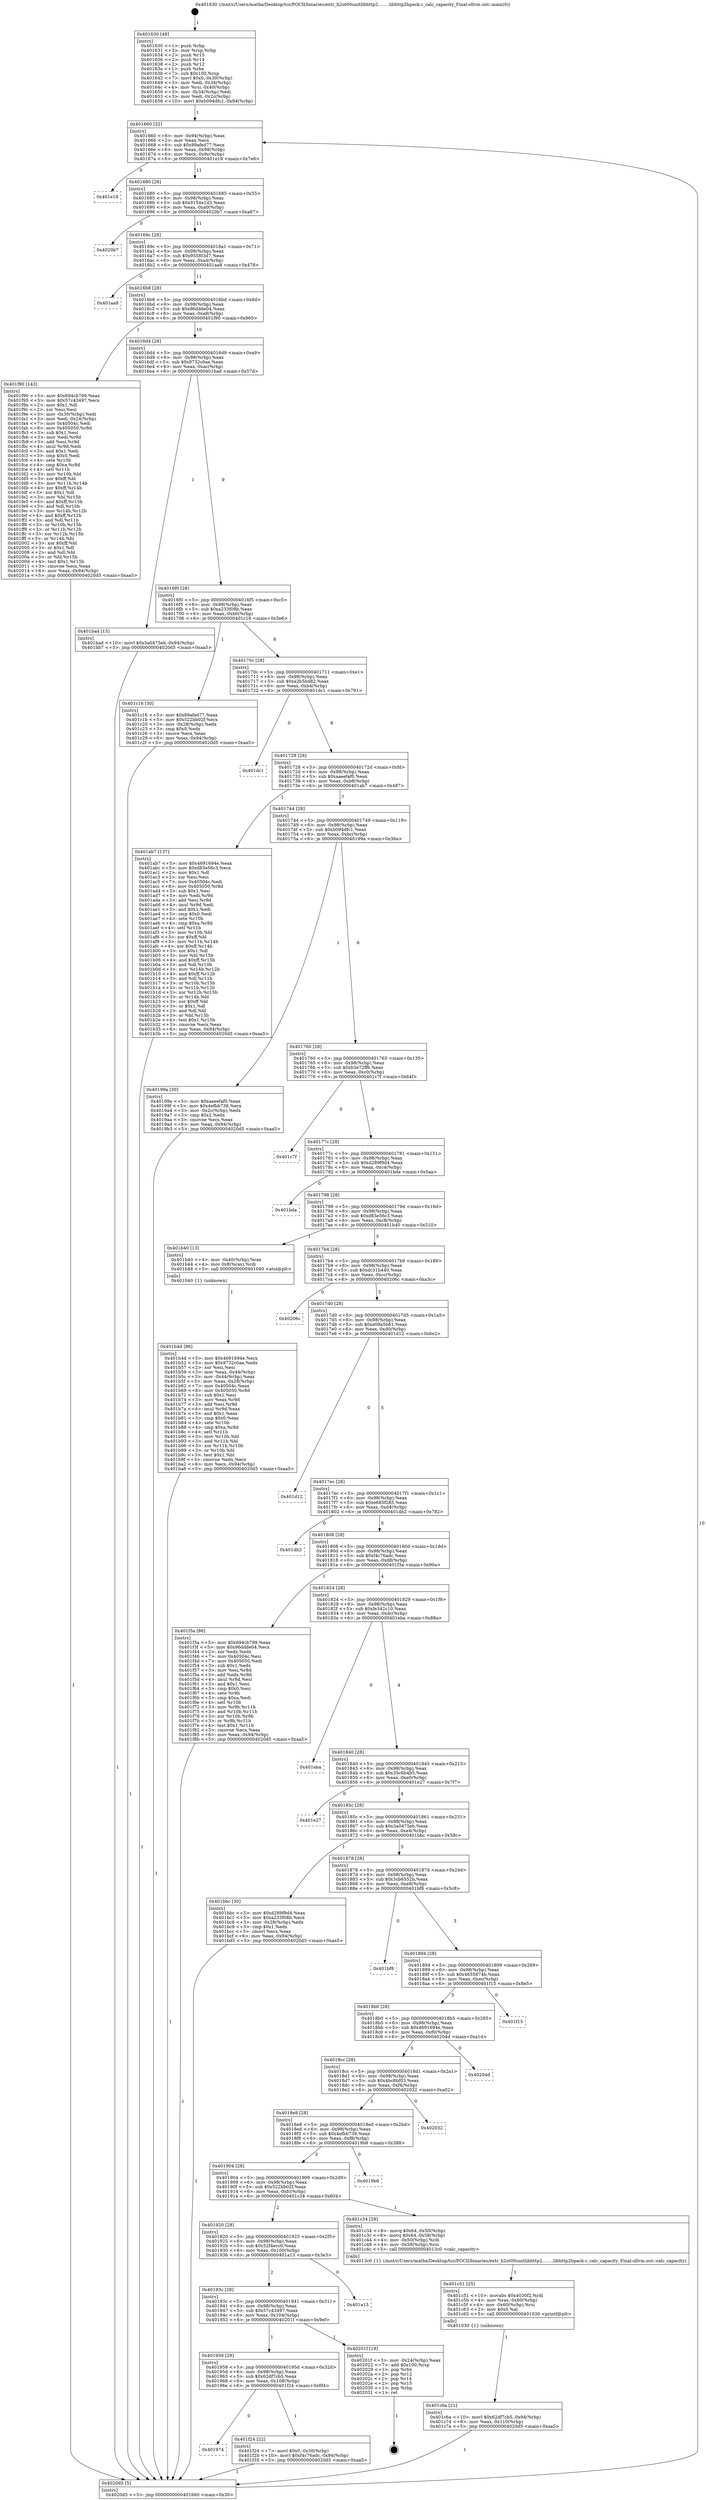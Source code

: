 digraph "0x401630" {
  label = "0x401630 (/mnt/c/Users/mathe/Desktop/tcc/POCII/binaries/extr_h2ot00unitlibhttp2........libhttp2hpack.c_calc_capacity_Final-ollvm.out::main(0))"
  labelloc = "t"
  node[shape=record]

  Entry [label="",width=0.3,height=0.3,shape=circle,fillcolor=black,style=filled]
  "0x401660" [label="{
     0x401660 [32]\l
     | [instrs]\l
     &nbsp;&nbsp;0x401660 \<+6\>: mov -0x94(%rbp),%eax\l
     &nbsp;&nbsp;0x401666 \<+2\>: mov %eax,%ecx\l
     &nbsp;&nbsp;0x401668 \<+6\>: sub $0x89afed77,%ecx\l
     &nbsp;&nbsp;0x40166e \<+6\>: mov %eax,-0x98(%rbp)\l
     &nbsp;&nbsp;0x401674 \<+6\>: mov %ecx,-0x9c(%rbp)\l
     &nbsp;&nbsp;0x40167a \<+6\>: je 0000000000401e18 \<main+0x7e8\>\l
  }"]
  "0x401e18" [label="{
     0x401e18\l
  }", style=dashed]
  "0x401680" [label="{
     0x401680 [28]\l
     | [instrs]\l
     &nbsp;&nbsp;0x401680 \<+5\>: jmp 0000000000401685 \<main+0x55\>\l
     &nbsp;&nbsp;0x401685 \<+6\>: mov -0x98(%rbp),%eax\l
     &nbsp;&nbsp;0x40168b \<+5\>: sub $0x9154e1d3,%eax\l
     &nbsp;&nbsp;0x401690 \<+6\>: mov %eax,-0xa0(%rbp)\l
     &nbsp;&nbsp;0x401696 \<+6\>: je 00000000004020b7 \<main+0xa87\>\l
  }"]
  Exit [label="",width=0.3,height=0.3,shape=circle,fillcolor=black,style=filled,peripheries=2]
  "0x4020b7" [label="{
     0x4020b7\l
  }", style=dashed]
  "0x40169c" [label="{
     0x40169c [28]\l
     | [instrs]\l
     &nbsp;&nbsp;0x40169c \<+5\>: jmp 00000000004016a1 \<main+0x71\>\l
     &nbsp;&nbsp;0x4016a1 \<+6\>: mov -0x98(%rbp),%eax\l
     &nbsp;&nbsp;0x4016a7 \<+5\>: sub $0x955f03d7,%eax\l
     &nbsp;&nbsp;0x4016ac \<+6\>: mov %eax,-0xa4(%rbp)\l
     &nbsp;&nbsp;0x4016b2 \<+6\>: je 0000000000401aa8 \<main+0x478\>\l
  }"]
  "0x401974" [label="{
     0x401974\l
  }", style=dashed]
  "0x401aa8" [label="{
     0x401aa8\l
  }", style=dashed]
  "0x4016b8" [label="{
     0x4016b8 [28]\l
     | [instrs]\l
     &nbsp;&nbsp;0x4016b8 \<+5\>: jmp 00000000004016bd \<main+0x8d\>\l
     &nbsp;&nbsp;0x4016bd \<+6\>: mov -0x98(%rbp),%eax\l
     &nbsp;&nbsp;0x4016c3 \<+5\>: sub $0x96ddde04,%eax\l
     &nbsp;&nbsp;0x4016c8 \<+6\>: mov %eax,-0xa8(%rbp)\l
     &nbsp;&nbsp;0x4016ce \<+6\>: je 0000000000401f90 \<main+0x960\>\l
  }"]
  "0x401f24" [label="{
     0x401f24 [22]\l
     | [instrs]\l
     &nbsp;&nbsp;0x401f24 \<+7\>: movl $0x0,-0x30(%rbp)\l
     &nbsp;&nbsp;0x401f2b \<+10\>: movl $0xf4c76adc,-0x94(%rbp)\l
     &nbsp;&nbsp;0x401f35 \<+5\>: jmp 00000000004020d5 \<main+0xaa5\>\l
  }"]
  "0x401f90" [label="{
     0x401f90 [143]\l
     | [instrs]\l
     &nbsp;&nbsp;0x401f90 \<+5\>: mov $0x694cb799,%eax\l
     &nbsp;&nbsp;0x401f95 \<+5\>: mov $0x57c43497,%ecx\l
     &nbsp;&nbsp;0x401f9a \<+2\>: mov $0x1,%dl\l
     &nbsp;&nbsp;0x401f9c \<+2\>: xor %esi,%esi\l
     &nbsp;&nbsp;0x401f9e \<+3\>: mov -0x30(%rbp),%edi\l
     &nbsp;&nbsp;0x401fa1 \<+3\>: mov %edi,-0x24(%rbp)\l
     &nbsp;&nbsp;0x401fa4 \<+7\>: mov 0x40504c,%edi\l
     &nbsp;&nbsp;0x401fab \<+8\>: mov 0x405050,%r8d\l
     &nbsp;&nbsp;0x401fb3 \<+3\>: sub $0x1,%esi\l
     &nbsp;&nbsp;0x401fb6 \<+3\>: mov %edi,%r9d\l
     &nbsp;&nbsp;0x401fb9 \<+3\>: add %esi,%r9d\l
     &nbsp;&nbsp;0x401fbc \<+4\>: imul %r9d,%edi\l
     &nbsp;&nbsp;0x401fc0 \<+3\>: and $0x1,%edi\l
     &nbsp;&nbsp;0x401fc3 \<+3\>: cmp $0x0,%edi\l
     &nbsp;&nbsp;0x401fc6 \<+4\>: sete %r10b\l
     &nbsp;&nbsp;0x401fca \<+4\>: cmp $0xa,%r8d\l
     &nbsp;&nbsp;0x401fce \<+4\>: setl %r11b\l
     &nbsp;&nbsp;0x401fd2 \<+3\>: mov %r10b,%bl\l
     &nbsp;&nbsp;0x401fd5 \<+3\>: xor $0xff,%bl\l
     &nbsp;&nbsp;0x401fd8 \<+3\>: mov %r11b,%r14b\l
     &nbsp;&nbsp;0x401fdb \<+4\>: xor $0xff,%r14b\l
     &nbsp;&nbsp;0x401fdf \<+3\>: xor $0x1,%dl\l
     &nbsp;&nbsp;0x401fe2 \<+3\>: mov %bl,%r15b\l
     &nbsp;&nbsp;0x401fe5 \<+4\>: and $0xff,%r15b\l
     &nbsp;&nbsp;0x401fe9 \<+3\>: and %dl,%r10b\l
     &nbsp;&nbsp;0x401fec \<+3\>: mov %r14b,%r12b\l
     &nbsp;&nbsp;0x401fef \<+4\>: and $0xff,%r12b\l
     &nbsp;&nbsp;0x401ff3 \<+3\>: and %dl,%r11b\l
     &nbsp;&nbsp;0x401ff6 \<+3\>: or %r10b,%r15b\l
     &nbsp;&nbsp;0x401ff9 \<+3\>: or %r11b,%r12b\l
     &nbsp;&nbsp;0x401ffc \<+3\>: xor %r12b,%r15b\l
     &nbsp;&nbsp;0x401fff \<+3\>: or %r14b,%bl\l
     &nbsp;&nbsp;0x402002 \<+3\>: xor $0xff,%bl\l
     &nbsp;&nbsp;0x402005 \<+3\>: or $0x1,%dl\l
     &nbsp;&nbsp;0x402008 \<+2\>: and %dl,%bl\l
     &nbsp;&nbsp;0x40200a \<+3\>: or %bl,%r15b\l
     &nbsp;&nbsp;0x40200d \<+4\>: test $0x1,%r15b\l
     &nbsp;&nbsp;0x402011 \<+3\>: cmovne %ecx,%eax\l
     &nbsp;&nbsp;0x402014 \<+6\>: mov %eax,-0x94(%rbp)\l
     &nbsp;&nbsp;0x40201a \<+5\>: jmp 00000000004020d5 \<main+0xaa5\>\l
  }"]
  "0x4016d4" [label="{
     0x4016d4 [28]\l
     | [instrs]\l
     &nbsp;&nbsp;0x4016d4 \<+5\>: jmp 00000000004016d9 \<main+0xa9\>\l
     &nbsp;&nbsp;0x4016d9 \<+6\>: mov -0x98(%rbp),%eax\l
     &nbsp;&nbsp;0x4016df \<+5\>: sub $0x9732c0ae,%eax\l
     &nbsp;&nbsp;0x4016e4 \<+6\>: mov %eax,-0xac(%rbp)\l
     &nbsp;&nbsp;0x4016ea \<+6\>: je 0000000000401bad \<main+0x57d\>\l
  }"]
  "0x401958" [label="{
     0x401958 [28]\l
     | [instrs]\l
     &nbsp;&nbsp;0x401958 \<+5\>: jmp 000000000040195d \<main+0x32d\>\l
     &nbsp;&nbsp;0x40195d \<+6\>: mov -0x98(%rbp),%eax\l
     &nbsp;&nbsp;0x401963 \<+5\>: sub $0x62df7cb5,%eax\l
     &nbsp;&nbsp;0x401968 \<+6\>: mov %eax,-0x108(%rbp)\l
     &nbsp;&nbsp;0x40196e \<+6\>: je 0000000000401f24 \<main+0x8f4\>\l
  }"]
  "0x401bad" [label="{
     0x401bad [15]\l
     | [instrs]\l
     &nbsp;&nbsp;0x401bad \<+10\>: movl $0x3a0475eb,-0x94(%rbp)\l
     &nbsp;&nbsp;0x401bb7 \<+5\>: jmp 00000000004020d5 \<main+0xaa5\>\l
  }"]
  "0x4016f0" [label="{
     0x4016f0 [28]\l
     | [instrs]\l
     &nbsp;&nbsp;0x4016f0 \<+5\>: jmp 00000000004016f5 \<main+0xc5\>\l
     &nbsp;&nbsp;0x4016f5 \<+6\>: mov -0x98(%rbp),%eax\l
     &nbsp;&nbsp;0x4016fb \<+5\>: sub $0xa233f08b,%eax\l
     &nbsp;&nbsp;0x401700 \<+6\>: mov %eax,-0xb0(%rbp)\l
     &nbsp;&nbsp;0x401706 \<+6\>: je 0000000000401c16 \<main+0x5e6\>\l
  }"]
  "0x40201f" [label="{
     0x40201f [19]\l
     | [instrs]\l
     &nbsp;&nbsp;0x40201f \<+3\>: mov -0x24(%rbp),%eax\l
     &nbsp;&nbsp;0x402022 \<+7\>: add $0x100,%rsp\l
     &nbsp;&nbsp;0x402029 \<+1\>: pop %rbx\l
     &nbsp;&nbsp;0x40202a \<+2\>: pop %r12\l
     &nbsp;&nbsp;0x40202c \<+2\>: pop %r14\l
     &nbsp;&nbsp;0x40202e \<+2\>: pop %r15\l
     &nbsp;&nbsp;0x402030 \<+1\>: pop %rbp\l
     &nbsp;&nbsp;0x402031 \<+1\>: ret\l
  }"]
  "0x401c16" [label="{
     0x401c16 [30]\l
     | [instrs]\l
     &nbsp;&nbsp;0x401c16 \<+5\>: mov $0x89afed77,%eax\l
     &nbsp;&nbsp;0x401c1b \<+5\>: mov $0x522bb02f,%ecx\l
     &nbsp;&nbsp;0x401c20 \<+3\>: mov -0x28(%rbp),%edx\l
     &nbsp;&nbsp;0x401c23 \<+3\>: cmp $0x0,%edx\l
     &nbsp;&nbsp;0x401c26 \<+3\>: cmove %ecx,%eax\l
     &nbsp;&nbsp;0x401c29 \<+6\>: mov %eax,-0x94(%rbp)\l
     &nbsp;&nbsp;0x401c2f \<+5\>: jmp 00000000004020d5 \<main+0xaa5\>\l
  }"]
  "0x40170c" [label="{
     0x40170c [28]\l
     | [instrs]\l
     &nbsp;&nbsp;0x40170c \<+5\>: jmp 0000000000401711 \<main+0xe1\>\l
     &nbsp;&nbsp;0x401711 \<+6\>: mov -0x98(%rbp),%eax\l
     &nbsp;&nbsp;0x401717 \<+5\>: sub $0xa3b5bd82,%eax\l
     &nbsp;&nbsp;0x40171c \<+6\>: mov %eax,-0xb4(%rbp)\l
     &nbsp;&nbsp;0x401722 \<+6\>: je 0000000000401dc1 \<main+0x791\>\l
  }"]
  "0x40193c" [label="{
     0x40193c [28]\l
     | [instrs]\l
     &nbsp;&nbsp;0x40193c \<+5\>: jmp 0000000000401941 \<main+0x311\>\l
     &nbsp;&nbsp;0x401941 \<+6\>: mov -0x98(%rbp),%eax\l
     &nbsp;&nbsp;0x401947 \<+5\>: sub $0x57c43497,%eax\l
     &nbsp;&nbsp;0x40194c \<+6\>: mov %eax,-0x104(%rbp)\l
     &nbsp;&nbsp;0x401952 \<+6\>: je 000000000040201f \<main+0x9ef\>\l
  }"]
  "0x401dc1" [label="{
     0x401dc1\l
  }", style=dashed]
  "0x401728" [label="{
     0x401728 [28]\l
     | [instrs]\l
     &nbsp;&nbsp;0x401728 \<+5\>: jmp 000000000040172d \<main+0xfd\>\l
     &nbsp;&nbsp;0x40172d \<+6\>: mov -0x98(%rbp),%eax\l
     &nbsp;&nbsp;0x401733 \<+5\>: sub $0xaaeefaf0,%eax\l
     &nbsp;&nbsp;0x401738 \<+6\>: mov %eax,-0xb8(%rbp)\l
     &nbsp;&nbsp;0x40173e \<+6\>: je 0000000000401ab7 \<main+0x487\>\l
  }"]
  "0x401a13" [label="{
     0x401a13\l
  }", style=dashed]
  "0x401ab7" [label="{
     0x401ab7 [137]\l
     | [instrs]\l
     &nbsp;&nbsp;0x401ab7 \<+5\>: mov $0x4691694e,%eax\l
     &nbsp;&nbsp;0x401abc \<+5\>: mov $0xd83e56c3,%ecx\l
     &nbsp;&nbsp;0x401ac1 \<+2\>: mov $0x1,%dl\l
     &nbsp;&nbsp;0x401ac3 \<+2\>: xor %esi,%esi\l
     &nbsp;&nbsp;0x401ac5 \<+7\>: mov 0x40504c,%edi\l
     &nbsp;&nbsp;0x401acc \<+8\>: mov 0x405050,%r8d\l
     &nbsp;&nbsp;0x401ad4 \<+3\>: sub $0x1,%esi\l
     &nbsp;&nbsp;0x401ad7 \<+3\>: mov %edi,%r9d\l
     &nbsp;&nbsp;0x401ada \<+3\>: add %esi,%r9d\l
     &nbsp;&nbsp;0x401add \<+4\>: imul %r9d,%edi\l
     &nbsp;&nbsp;0x401ae1 \<+3\>: and $0x1,%edi\l
     &nbsp;&nbsp;0x401ae4 \<+3\>: cmp $0x0,%edi\l
     &nbsp;&nbsp;0x401ae7 \<+4\>: sete %r10b\l
     &nbsp;&nbsp;0x401aeb \<+4\>: cmp $0xa,%r8d\l
     &nbsp;&nbsp;0x401aef \<+4\>: setl %r11b\l
     &nbsp;&nbsp;0x401af3 \<+3\>: mov %r10b,%bl\l
     &nbsp;&nbsp;0x401af6 \<+3\>: xor $0xff,%bl\l
     &nbsp;&nbsp;0x401af9 \<+3\>: mov %r11b,%r14b\l
     &nbsp;&nbsp;0x401afc \<+4\>: xor $0xff,%r14b\l
     &nbsp;&nbsp;0x401b00 \<+3\>: xor $0x1,%dl\l
     &nbsp;&nbsp;0x401b03 \<+3\>: mov %bl,%r15b\l
     &nbsp;&nbsp;0x401b06 \<+4\>: and $0xff,%r15b\l
     &nbsp;&nbsp;0x401b0a \<+3\>: and %dl,%r10b\l
     &nbsp;&nbsp;0x401b0d \<+3\>: mov %r14b,%r12b\l
     &nbsp;&nbsp;0x401b10 \<+4\>: and $0xff,%r12b\l
     &nbsp;&nbsp;0x401b14 \<+3\>: and %dl,%r11b\l
     &nbsp;&nbsp;0x401b17 \<+3\>: or %r10b,%r15b\l
     &nbsp;&nbsp;0x401b1a \<+3\>: or %r11b,%r12b\l
     &nbsp;&nbsp;0x401b1d \<+3\>: xor %r12b,%r15b\l
     &nbsp;&nbsp;0x401b20 \<+3\>: or %r14b,%bl\l
     &nbsp;&nbsp;0x401b23 \<+3\>: xor $0xff,%bl\l
     &nbsp;&nbsp;0x401b26 \<+3\>: or $0x1,%dl\l
     &nbsp;&nbsp;0x401b29 \<+2\>: and %dl,%bl\l
     &nbsp;&nbsp;0x401b2b \<+3\>: or %bl,%r15b\l
     &nbsp;&nbsp;0x401b2e \<+4\>: test $0x1,%r15b\l
     &nbsp;&nbsp;0x401b32 \<+3\>: cmovne %ecx,%eax\l
     &nbsp;&nbsp;0x401b35 \<+6\>: mov %eax,-0x94(%rbp)\l
     &nbsp;&nbsp;0x401b3b \<+5\>: jmp 00000000004020d5 \<main+0xaa5\>\l
  }"]
  "0x401744" [label="{
     0x401744 [28]\l
     | [instrs]\l
     &nbsp;&nbsp;0x401744 \<+5\>: jmp 0000000000401749 \<main+0x119\>\l
     &nbsp;&nbsp;0x401749 \<+6\>: mov -0x98(%rbp),%eax\l
     &nbsp;&nbsp;0x40174f \<+5\>: sub $0xb094dfc1,%eax\l
     &nbsp;&nbsp;0x401754 \<+6\>: mov %eax,-0xbc(%rbp)\l
     &nbsp;&nbsp;0x40175a \<+6\>: je 000000000040199a \<main+0x36a\>\l
  }"]
  "0x401c6a" [label="{
     0x401c6a [21]\l
     | [instrs]\l
     &nbsp;&nbsp;0x401c6a \<+10\>: movl $0x62df7cb5,-0x94(%rbp)\l
     &nbsp;&nbsp;0x401c74 \<+6\>: mov %eax,-0x110(%rbp)\l
     &nbsp;&nbsp;0x401c7a \<+5\>: jmp 00000000004020d5 \<main+0xaa5\>\l
  }"]
  "0x40199a" [label="{
     0x40199a [30]\l
     | [instrs]\l
     &nbsp;&nbsp;0x40199a \<+5\>: mov $0xaaeefaf0,%eax\l
     &nbsp;&nbsp;0x40199f \<+5\>: mov $0x4efbb738,%ecx\l
     &nbsp;&nbsp;0x4019a4 \<+3\>: mov -0x2c(%rbp),%edx\l
     &nbsp;&nbsp;0x4019a7 \<+3\>: cmp $0x2,%edx\l
     &nbsp;&nbsp;0x4019aa \<+3\>: cmovne %ecx,%eax\l
     &nbsp;&nbsp;0x4019ad \<+6\>: mov %eax,-0x94(%rbp)\l
     &nbsp;&nbsp;0x4019b3 \<+5\>: jmp 00000000004020d5 \<main+0xaa5\>\l
  }"]
  "0x401760" [label="{
     0x401760 [28]\l
     | [instrs]\l
     &nbsp;&nbsp;0x401760 \<+5\>: jmp 0000000000401765 \<main+0x135\>\l
     &nbsp;&nbsp;0x401765 \<+6\>: mov -0x98(%rbp),%eax\l
     &nbsp;&nbsp;0x40176b \<+5\>: sub $0xb3e72ff6,%eax\l
     &nbsp;&nbsp;0x401770 \<+6\>: mov %eax,-0xc0(%rbp)\l
     &nbsp;&nbsp;0x401776 \<+6\>: je 0000000000401c7f \<main+0x64f\>\l
  }"]
  "0x4020d5" [label="{
     0x4020d5 [5]\l
     | [instrs]\l
     &nbsp;&nbsp;0x4020d5 \<+5\>: jmp 0000000000401660 \<main+0x30\>\l
  }"]
  "0x401630" [label="{
     0x401630 [48]\l
     | [instrs]\l
     &nbsp;&nbsp;0x401630 \<+1\>: push %rbp\l
     &nbsp;&nbsp;0x401631 \<+3\>: mov %rsp,%rbp\l
     &nbsp;&nbsp;0x401634 \<+2\>: push %r15\l
     &nbsp;&nbsp;0x401636 \<+2\>: push %r14\l
     &nbsp;&nbsp;0x401638 \<+2\>: push %r12\l
     &nbsp;&nbsp;0x40163a \<+1\>: push %rbx\l
     &nbsp;&nbsp;0x40163b \<+7\>: sub $0x100,%rsp\l
     &nbsp;&nbsp;0x401642 \<+7\>: movl $0x0,-0x30(%rbp)\l
     &nbsp;&nbsp;0x401649 \<+3\>: mov %edi,-0x34(%rbp)\l
     &nbsp;&nbsp;0x40164c \<+4\>: mov %rsi,-0x40(%rbp)\l
     &nbsp;&nbsp;0x401650 \<+3\>: mov -0x34(%rbp),%edi\l
     &nbsp;&nbsp;0x401653 \<+3\>: mov %edi,-0x2c(%rbp)\l
     &nbsp;&nbsp;0x401656 \<+10\>: movl $0xb094dfc1,-0x94(%rbp)\l
  }"]
  "0x401c51" [label="{
     0x401c51 [25]\l
     | [instrs]\l
     &nbsp;&nbsp;0x401c51 \<+10\>: movabs $0x4030f2,%rdi\l
     &nbsp;&nbsp;0x401c5b \<+4\>: mov %rax,-0x60(%rbp)\l
     &nbsp;&nbsp;0x401c5f \<+4\>: mov -0x60(%rbp),%rsi\l
     &nbsp;&nbsp;0x401c63 \<+2\>: mov $0x0,%al\l
     &nbsp;&nbsp;0x401c65 \<+5\>: call 0000000000401030 \<printf@plt\>\l
     | [calls]\l
     &nbsp;&nbsp;0x401030 \{1\} (unknown)\l
  }"]
  "0x401c7f" [label="{
     0x401c7f\l
  }", style=dashed]
  "0x40177c" [label="{
     0x40177c [28]\l
     | [instrs]\l
     &nbsp;&nbsp;0x40177c \<+5\>: jmp 0000000000401781 \<main+0x151\>\l
     &nbsp;&nbsp;0x401781 \<+6\>: mov -0x98(%rbp),%eax\l
     &nbsp;&nbsp;0x401787 \<+5\>: sub $0xd289f9d4,%eax\l
     &nbsp;&nbsp;0x40178c \<+6\>: mov %eax,-0xc4(%rbp)\l
     &nbsp;&nbsp;0x401792 \<+6\>: je 0000000000401bda \<main+0x5aa\>\l
  }"]
  "0x401920" [label="{
     0x401920 [28]\l
     | [instrs]\l
     &nbsp;&nbsp;0x401920 \<+5\>: jmp 0000000000401925 \<main+0x2f5\>\l
     &nbsp;&nbsp;0x401925 \<+6\>: mov -0x98(%rbp),%eax\l
     &nbsp;&nbsp;0x40192b \<+5\>: sub $0x52f4ecc0,%eax\l
     &nbsp;&nbsp;0x401930 \<+6\>: mov %eax,-0x100(%rbp)\l
     &nbsp;&nbsp;0x401936 \<+6\>: je 0000000000401a13 \<main+0x3e3\>\l
  }"]
  "0x401bda" [label="{
     0x401bda\l
  }", style=dashed]
  "0x401798" [label="{
     0x401798 [28]\l
     | [instrs]\l
     &nbsp;&nbsp;0x401798 \<+5\>: jmp 000000000040179d \<main+0x16d\>\l
     &nbsp;&nbsp;0x40179d \<+6\>: mov -0x98(%rbp),%eax\l
     &nbsp;&nbsp;0x4017a3 \<+5\>: sub $0xd83e56c3,%eax\l
     &nbsp;&nbsp;0x4017a8 \<+6\>: mov %eax,-0xc8(%rbp)\l
     &nbsp;&nbsp;0x4017ae \<+6\>: je 0000000000401b40 \<main+0x510\>\l
  }"]
  "0x401c34" [label="{
     0x401c34 [29]\l
     | [instrs]\l
     &nbsp;&nbsp;0x401c34 \<+8\>: movq $0x64,-0x50(%rbp)\l
     &nbsp;&nbsp;0x401c3c \<+8\>: movq $0x64,-0x58(%rbp)\l
     &nbsp;&nbsp;0x401c44 \<+4\>: mov -0x50(%rbp),%rdi\l
     &nbsp;&nbsp;0x401c48 \<+4\>: mov -0x58(%rbp),%rsi\l
     &nbsp;&nbsp;0x401c4c \<+5\>: call 00000000004013c0 \<calc_capacity\>\l
     | [calls]\l
     &nbsp;&nbsp;0x4013c0 \{1\} (/mnt/c/Users/mathe/Desktop/tcc/POCII/binaries/extr_h2ot00unitlibhttp2........libhttp2hpack.c_calc_capacity_Final-ollvm.out::calc_capacity)\l
  }"]
  "0x401b40" [label="{
     0x401b40 [13]\l
     | [instrs]\l
     &nbsp;&nbsp;0x401b40 \<+4\>: mov -0x40(%rbp),%rax\l
     &nbsp;&nbsp;0x401b44 \<+4\>: mov 0x8(%rax),%rdi\l
     &nbsp;&nbsp;0x401b48 \<+5\>: call 0000000000401040 \<atoi@plt\>\l
     | [calls]\l
     &nbsp;&nbsp;0x401040 \{1\} (unknown)\l
  }"]
  "0x4017b4" [label="{
     0x4017b4 [28]\l
     | [instrs]\l
     &nbsp;&nbsp;0x4017b4 \<+5\>: jmp 00000000004017b9 \<main+0x189\>\l
     &nbsp;&nbsp;0x4017b9 \<+6\>: mov -0x98(%rbp),%eax\l
     &nbsp;&nbsp;0x4017bf \<+5\>: sub $0xdc31b440,%eax\l
     &nbsp;&nbsp;0x4017c4 \<+6\>: mov %eax,-0xcc(%rbp)\l
     &nbsp;&nbsp;0x4017ca \<+6\>: je 000000000040206c \<main+0xa3c\>\l
  }"]
  "0x401b4d" [label="{
     0x401b4d [96]\l
     | [instrs]\l
     &nbsp;&nbsp;0x401b4d \<+5\>: mov $0x4691694e,%ecx\l
     &nbsp;&nbsp;0x401b52 \<+5\>: mov $0x9732c0ae,%edx\l
     &nbsp;&nbsp;0x401b57 \<+2\>: xor %esi,%esi\l
     &nbsp;&nbsp;0x401b59 \<+3\>: mov %eax,-0x44(%rbp)\l
     &nbsp;&nbsp;0x401b5c \<+3\>: mov -0x44(%rbp),%eax\l
     &nbsp;&nbsp;0x401b5f \<+3\>: mov %eax,-0x28(%rbp)\l
     &nbsp;&nbsp;0x401b62 \<+7\>: mov 0x40504c,%eax\l
     &nbsp;&nbsp;0x401b69 \<+8\>: mov 0x405050,%r8d\l
     &nbsp;&nbsp;0x401b71 \<+3\>: sub $0x1,%esi\l
     &nbsp;&nbsp;0x401b74 \<+3\>: mov %eax,%r9d\l
     &nbsp;&nbsp;0x401b77 \<+3\>: add %esi,%r9d\l
     &nbsp;&nbsp;0x401b7a \<+4\>: imul %r9d,%eax\l
     &nbsp;&nbsp;0x401b7e \<+3\>: and $0x1,%eax\l
     &nbsp;&nbsp;0x401b81 \<+3\>: cmp $0x0,%eax\l
     &nbsp;&nbsp;0x401b84 \<+4\>: sete %r10b\l
     &nbsp;&nbsp;0x401b88 \<+4\>: cmp $0xa,%r8d\l
     &nbsp;&nbsp;0x401b8c \<+4\>: setl %r11b\l
     &nbsp;&nbsp;0x401b90 \<+3\>: mov %r10b,%bl\l
     &nbsp;&nbsp;0x401b93 \<+3\>: and %r11b,%bl\l
     &nbsp;&nbsp;0x401b96 \<+3\>: xor %r11b,%r10b\l
     &nbsp;&nbsp;0x401b99 \<+3\>: or %r10b,%bl\l
     &nbsp;&nbsp;0x401b9c \<+3\>: test $0x1,%bl\l
     &nbsp;&nbsp;0x401b9f \<+3\>: cmovne %edx,%ecx\l
     &nbsp;&nbsp;0x401ba2 \<+6\>: mov %ecx,-0x94(%rbp)\l
     &nbsp;&nbsp;0x401ba8 \<+5\>: jmp 00000000004020d5 \<main+0xaa5\>\l
  }"]
  "0x401904" [label="{
     0x401904 [28]\l
     | [instrs]\l
     &nbsp;&nbsp;0x401904 \<+5\>: jmp 0000000000401909 \<main+0x2d9\>\l
     &nbsp;&nbsp;0x401909 \<+6\>: mov -0x98(%rbp),%eax\l
     &nbsp;&nbsp;0x40190f \<+5\>: sub $0x522bb02f,%eax\l
     &nbsp;&nbsp;0x401914 \<+6\>: mov %eax,-0xfc(%rbp)\l
     &nbsp;&nbsp;0x40191a \<+6\>: je 0000000000401c34 \<main+0x604\>\l
  }"]
  "0x40206c" [label="{
     0x40206c\l
  }", style=dashed]
  "0x4017d0" [label="{
     0x4017d0 [28]\l
     | [instrs]\l
     &nbsp;&nbsp;0x4017d0 \<+5\>: jmp 00000000004017d5 \<main+0x1a5\>\l
     &nbsp;&nbsp;0x4017d5 \<+6\>: mov -0x98(%rbp),%eax\l
     &nbsp;&nbsp;0x4017db \<+5\>: sub $0xe09a5b81,%eax\l
     &nbsp;&nbsp;0x4017e0 \<+6\>: mov %eax,-0xd0(%rbp)\l
     &nbsp;&nbsp;0x4017e6 \<+6\>: je 0000000000401d12 \<main+0x6e2\>\l
  }"]
  "0x4019b8" [label="{
     0x4019b8\l
  }", style=dashed]
  "0x401d12" [label="{
     0x401d12\l
  }", style=dashed]
  "0x4017ec" [label="{
     0x4017ec [28]\l
     | [instrs]\l
     &nbsp;&nbsp;0x4017ec \<+5\>: jmp 00000000004017f1 \<main+0x1c1\>\l
     &nbsp;&nbsp;0x4017f1 \<+6\>: mov -0x98(%rbp),%eax\l
     &nbsp;&nbsp;0x4017f7 \<+5\>: sub $0xe685f285,%eax\l
     &nbsp;&nbsp;0x4017fc \<+6\>: mov %eax,-0xd4(%rbp)\l
     &nbsp;&nbsp;0x401802 \<+6\>: je 0000000000401db2 \<main+0x782\>\l
  }"]
  "0x4018e8" [label="{
     0x4018e8 [28]\l
     | [instrs]\l
     &nbsp;&nbsp;0x4018e8 \<+5\>: jmp 00000000004018ed \<main+0x2bd\>\l
     &nbsp;&nbsp;0x4018ed \<+6\>: mov -0x98(%rbp),%eax\l
     &nbsp;&nbsp;0x4018f3 \<+5\>: sub $0x4efbb738,%eax\l
     &nbsp;&nbsp;0x4018f8 \<+6\>: mov %eax,-0xf8(%rbp)\l
     &nbsp;&nbsp;0x4018fe \<+6\>: je 00000000004019b8 \<main+0x388\>\l
  }"]
  "0x401db2" [label="{
     0x401db2\l
  }", style=dashed]
  "0x401808" [label="{
     0x401808 [28]\l
     | [instrs]\l
     &nbsp;&nbsp;0x401808 \<+5\>: jmp 000000000040180d \<main+0x1dd\>\l
     &nbsp;&nbsp;0x40180d \<+6\>: mov -0x98(%rbp),%eax\l
     &nbsp;&nbsp;0x401813 \<+5\>: sub $0xf4c76adc,%eax\l
     &nbsp;&nbsp;0x401818 \<+6\>: mov %eax,-0xd8(%rbp)\l
     &nbsp;&nbsp;0x40181e \<+6\>: je 0000000000401f3a \<main+0x90a\>\l
  }"]
  "0x402032" [label="{
     0x402032\l
  }", style=dashed]
  "0x401f3a" [label="{
     0x401f3a [86]\l
     | [instrs]\l
     &nbsp;&nbsp;0x401f3a \<+5\>: mov $0x694cb799,%eax\l
     &nbsp;&nbsp;0x401f3f \<+5\>: mov $0x96ddde04,%ecx\l
     &nbsp;&nbsp;0x401f44 \<+2\>: xor %edx,%edx\l
     &nbsp;&nbsp;0x401f46 \<+7\>: mov 0x40504c,%esi\l
     &nbsp;&nbsp;0x401f4d \<+7\>: mov 0x405050,%edi\l
     &nbsp;&nbsp;0x401f54 \<+3\>: sub $0x1,%edx\l
     &nbsp;&nbsp;0x401f57 \<+3\>: mov %esi,%r8d\l
     &nbsp;&nbsp;0x401f5a \<+3\>: add %edx,%r8d\l
     &nbsp;&nbsp;0x401f5d \<+4\>: imul %r8d,%esi\l
     &nbsp;&nbsp;0x401f61 \<+3\>: and $0x1,%esi\l
     &nbsp;&nbsp;0x401f64 \<+3\>: cmp $0x0,%esi\l
     &nbsp;&nbsp;0x401f67 \<+4\>: sete %r9b\l
     &nbsp;&nbsp;0x401f6b \<+3\>: cmp $0xa,%edi\l
     &nbsp;&nbsp;0x401f6e \<+4\>: setl %r10b\l
     &nbsp;&nbsp;0x401f72 \<+3\>: mov %r9b,%r11b\l
     &nbsp;&nbsp;0x401f75 \<+3\>: and %r10b,%r11b\l
     &nbsp;&nbsp;0x401f78 \<+3\>: xor %r10b,%r9b\l
     &nbsp;&nbsp;0x401f7b \<+3\>: or %r9b,%r11b\l
     &nbsp;&nbsp;0x401f7e \<+4\>: test $0x1,%r11b\l
     &nbsp;&nbsp;0x401f82 \<+3\>: cmovne %ecx,%eax\l
     &nbsp;&nbsp;0x401f85 \<+6\>: mov %eax,-0x94(%rbp)\l
     &nbsp;&nbsp;0x401f8b \<+5\>: jmp 00000000004020d5 \<main+0xaa5\>\l
  }"]
  "0x401824" [label="{
     0x401824 [28]\l
     | [instrs]\l
     &nbsp;&nbsp;0x401824 \<+5\>: jmp 0000000000401829 \<main+0x1f9\>\l
     &nbsp;&nbsp;0x401829 \<+6\>: mov -0x98(%rbp),%eax\l
     &nbsp;&nbsp;0x40182f \<+5\>: sub $0xfe342c10,%eax\l
     &nbsp;&nbsp;0x401834 \<+6\>: mov %eax,-0xdc(%rbp)\l
     &nbsp;&nbsp;0x40183a \<+6\>: je 0000000000401eba \<main+0x88a\>\l
  }"]
  "0x4018cc" [label="{
     0x4018cc [28]\l
     | [instrs]\l
     &nbsp;&nbsp;0x4018cc \<+5\>: jmp 00000000004018d1 \<main+0x2a1\>\l
     &nbsp;&nbsp;0x4018d1 \<+6\>: mov -0x98(%rbp),%eax\l
     &nbsp;&nbsp;0x4018d7 \<+5\>: sub $0x4bc8bf03,%eax\l
     &nbsp;&nbsp;0x4018dc \<+6\>: mov %eax,-0xf4(%rbp)\l
     &nbsp;&nbsp;0x4018e2 \<+6\>: je 0000000000402032 \<main+0xa02\>\l
  }"]
  "0x401eba" [label="{
     0x401eba\l
  }", style=dashed]
  "0x401840" [label="{
     0x401840 [28]\l
     | [instrs]\l
     &nbsp;&nbsp;0x401840 \<+5\>: jmp 0000000000401845 \<main+0x215\>\l
     &nbsp;&nbsp;0x401845 \<+6\>: mov -0x98(%rbp),%eax\l
     &nbsp;&nbsp;0x40184b \<+5\>: sub $0x35c6b4b5,%eax\l
     &nbsp;&nbsp;0x401850 \<+6\>: mov %eax,-0xe0(%rbp)\l
     &nbsp;&nbsp;0x401856 \<+6\>: je 0000000000401e27 \<main+0x7f7\>\l
  }"]
  "0x40204d" [label="{
     0x40204d\l
  }", style=dashed]
  "0x401e27" [label="{
     0x401e27\l
  }", style=dashed]
  "0x40185c" [label="{
     0x40185c [28]\l
     | [instrs]\l
     &nbsp;&nbsp;0x40185c \<+5\>: jmp 0000000000401861 \<main+0x231\>\l
     &nbsp;&nbsp;0x401861 \<+6\>: mov -0x98(%rbp),%eax\l
     &nbsp;&nbsp;0x401867 \<+5\>: sub $0x3a0475eb,%eax\l
     &nbsp;&nbsp;0x40186c \<+6\>: mov %eax,-0xe4(%rbp)\l
     &nbsp;&nbsp;0x401872 \<+6\>: je 0000000000401bbc \<main+0x58c\>\l
  }"]
  "0x4018b0" [label="{
     0x4018b0 [28]\l
     | [instrs]\l
     &nbsp;&nbsp;0x4018b0 \<+5\>: jmp 00000000004018b5 \<main+0x285\>\l
     &nbsp;&nbsp;0x4018b5 \<+6\>: mov -0x98(%rbp),%eax\l
     &nbsp;&nbsp;0x4018bb \<+5\>: sub $0x4691694e,%eax\l
     &nbsp;&nbsp;0x4018c0 \<+6\>: mov %eax,-0xf0(%rbp)\l
     &nbsp;&nbsp;0x4018c6 \<+6\>: je 000000000040204d \<main+0xa1d\>\l
  }"]
  "0x401bbc" [label="{
     0x401bbc [30]\l
     | [instrs]\l
     &nbsp;&nbsp;0x401bbc \<+5\>: mov $0xd289f9d4,%eax\l
     &nbsp;&nbsp;0x401bc1 \<+5\>: mov $0xa233f08b,%ecx\l
     &nbsp;&nbsp;0x401bc6 \<+3\>: mov -0x28(%rbp),%edx\l
     &nbsp;&nbsp;0x401bc9 \<+3\>: cmp $0x1,%edx\l
     &nbsp;&nbsp;0x401bcc \<+3\>: cmovl %ecx,%eax\l
     &nbsp;&nbsp;0x401bcf \<+6\>: mov %eax,-0x94(%rbp)\l
     &nbsp;&nbsp;0x401bd5 \<+5\>: jmp 00000000004020d5 \<main+0xaa5\>\l
  }"]
  "0x401878" [label="{
     0x401878 [28]\l
     | [instrs]\l
     &nbsp;&nbsp;0x401878 \<+5\>: jmp 000000000040187d \<main+0x24d\>\l
     &nbsp;&nbsp;0x40187d \<+6\>: mov -0x98(%rbp),%eax\l
     &nbsp;&nbsp;0x401883 \<+5\>: sub $0x3cb6552b,%eax\l
     &nbsp;&nbsp;0x401888 \<+6\>: mov %eax,-0xe8(%rbp)\l
     &nbsp;&nbsp;0x40188e \<+6\>: je 0000000000401bf8 \<main+0x5c8\>\l
  }"]
  "0x401f15" [label="{
     0x401f15\l
  }", style=dashed]
  "0x401bf8" [label="{
     0x401bf8\l
  }", style=dashed]
  "0x401894" [label="{
     0x401894 [28]\l
     | [instrs]\l
     &nbsp;&nbsp;0x401894 \<+5\>: jmp 0000000000401899 \<main+0x269\>\l
     &nbsp;&nbsp;0x401899 \<+6\>: mov -0x98(%rbp),%eax\l
     &nbsp;&nbsp;0x40189f \<+5\>: sub $0x4655874b,%eax\l
     &nbsp;&nbsp;0x4018a4 \<+6\>: mov %eax,-0xec(%rbp)\l
     &nbsp;&nbsp;0x4018aa \<+6\>: je 0000000000401f15 \<main+0x8e5\>\l
  }"]
  Entry -> "0x401630" [label=" 1"]
  "0x401660" -> "0x401e18" [label=" 0"]
  "0x401660" -> "0x401680" [label=" 11"]
  "0x40201f" -> Exit [label=" 1"]
  "0x401680" -> "0x4020b7" [label=" 0"]
  "0x401680" -> "0x40169c" [label=" 11"]
  "0x401f90" -> "0x4020d5" [label=" 1"]
  "0x40169c" -> "0x401aa8" [label=" 0"]
  "0x40169c" -> "0x4016b8" [label=" 11"]
  "0x401f3a" -> "0x4020d5" [label=" 1"]
  "0x4016b8" -> "0x401f90" [label=" 1"]
  "0x4016b8" -> "0x4016d4" [label=" 10"]
  "0x401f24" -> "0x4020d5" [label=" 1"]
  "0x4016d4" -> "0x401bad" [label=" 1"]
  "0x4016d4" -> "0x4016f0" [label=" 9"]
  "0x401958" -> "0x401f24" [label=" 1"]
  "0x4016f0" -> "0x401c16" [label=" 1"]
  "0x4016f0" -> "0x40170c" [label=" 8"]
  "0x401958" -> "0x401974" [label=" 0"]
  "0x40170c" -> "0x401dc1" [label=" 0"]
  "0x40170c" -> "0x401728" [label=" 8"]
  "0x40193c" -> "0x40201f" [label=" 1"]
  "0x401728" -> "0x401ab7" [label=" 1"]
  "0x401728" -> "0x401744" [label=" 7"]
  "0x40193c" -> "0x401958" [label=" 1"]
  "0x401744" -> "0x40199a" [label=" 1"]
  "0x401744" -> "0x401760" [label=" 6"]
  "0x40199a" -> "0x4020d5" [label=" 1"]
  "0x401630" -> "0x401660" [label=" 1"]
  "0x4020d5" -> "0x401660" [label=" 10"]
  "0x401ab7" -> "0x4020d5" [label=" 1"]
  "0x401920" -> "0x401a13" [label=" 0"]
  "0x401760" -> "0x401c7f" [label=" 0"]
  "0x401760" -> "0x40177c" [label=" 6"]
  "0x401920" -> "0x40193c" [label=" 2"]
  "0x40177c" -> "0x401bda" [label=" 0"]
  "0x40177c" -> "0x401798" [label=" 6"]
  "0x401c6a" -> "0x4020d5" [label=" 1"]
  "0x401798" -> "0x401b40" [label=" 1"]
  "0x401798" -> "0x4017b4" [label=" 5"]
  "0x401b40" -> "0x401b4d" [label=" 1"]
  "0x401b4d" -> "0x4020d5" [label=" 1"]
  "0x401bad" -> "0x4020d5" [label=" 1"]
  "0x401c51" -> "0x401c6a" [label=" 1"]
  "0x4017b4" -> "0x40206c" [label=" 0"]
  "0x4017b4" -> "0x4017d0" [label=" 5"]
  "0x401904" -> "0x401920" [label=" 2"]
  "0x4017d0" -> "0x401d12" [label=" 0"]
  "0x4017d0" -> "0x4017ec" [label=" 5"]
  "0x401904" -> "0x401c34" [label=" 1"]
  "0x4017ec" -> "0x401db2" [label=" 0"]
  "0x4017ec" -> "0x401808" [label=" 5"]
  "0x4018e8" -> "0x401904" [label=" 3"]
  "0x401808" -> "0x401f3a" [label=" 1"]
  "0x401808" -> "0x401824" [label=" 4"]
  "0x4018e8" -> "0x4019b8" [label=" 0"]
  "0x401824" -> "0x401eba" [label=" 0"]
  "0x401824" -> "0x401840" [label=" 4"]
  "0x4018cc" -> "0x4018e8" [label=" 3"]
  "0x401840" -> "0x401e27" [label=" 0"]
  "0x401840" -> "0x40185c" [label=" 4"]
  "0x4018cc" -> "0x402032" [label=" 0"]
  "0x40185c" -> "0x401bbc" [label=" 1"]
  "0x40185c" -> "0x401878" [label=" 3"]
  "0x401bbc" -> "0x4020d5" [label=" 1"]
  "0x401c16" -> "0x4020d5" [label=" 1"]
  "0x4018b0" -> "0x4018cc" [label=" 3"]
  "0x401878" -> "0x401bf8" [label=" 0"]
  "0x401878" -> "0x401894" [label=" 3"]
  "0x4018b0" -> "0x40204d" [label=" 0"]
  "0x401894" -> "0x401f15" [label=" 0"]
  "0x401894" -> "0x4018b0" [label=" 3"]
  "0x401c34" -> "0x401c51" [label=" 1"]
}
